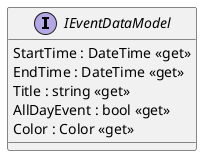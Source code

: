 @startuml
interface IEventDataModel {
    StartTime : DateTime <<get>>
    EndTime : DateTime <<get>>
    Title : string <<get>>
    AllDayEvent : bool <<get>>
    Color : Color <<get>>
}
@enduml
